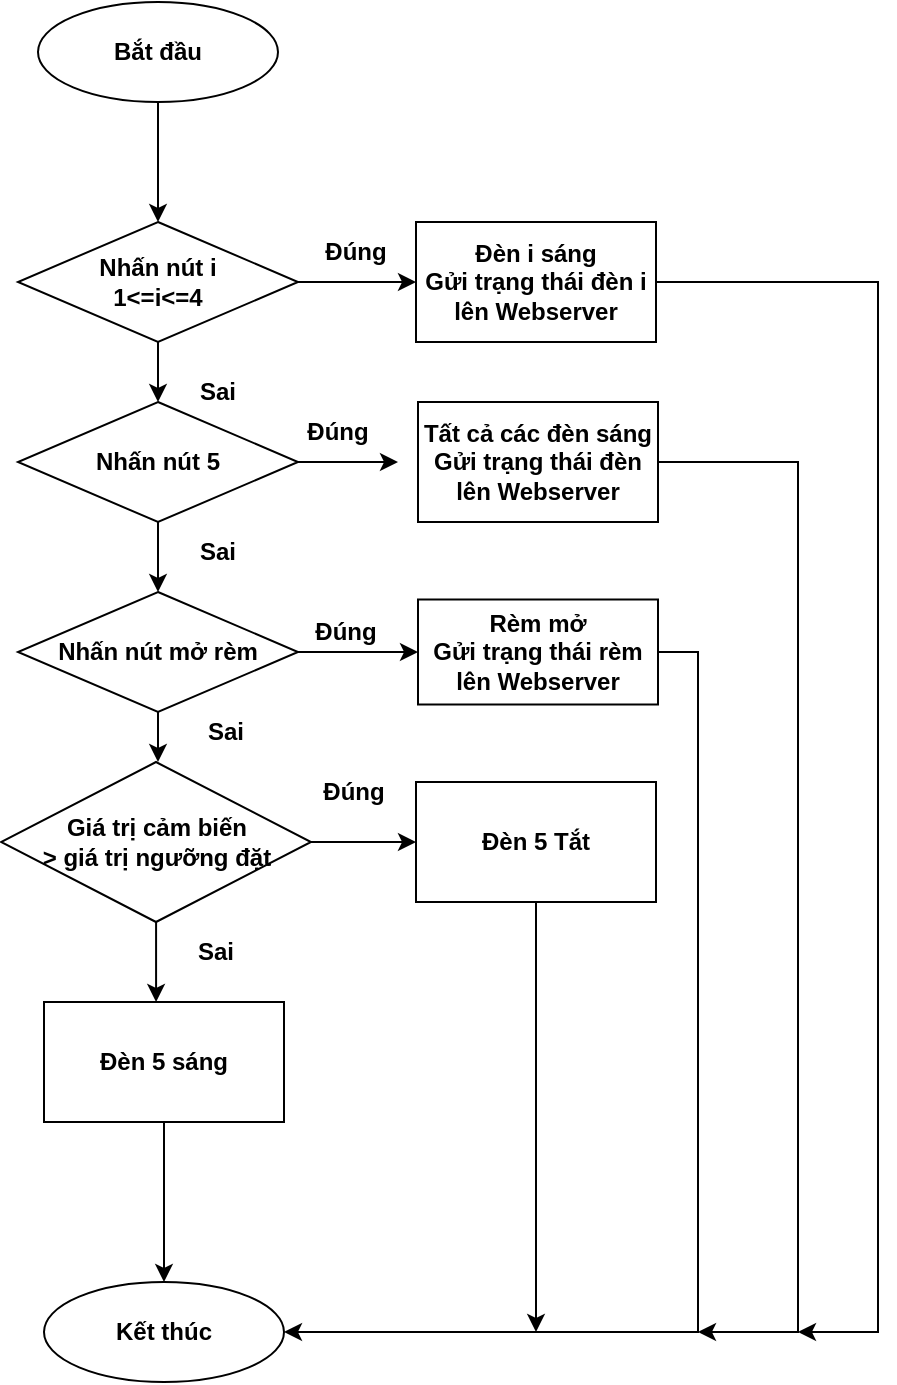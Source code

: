 <mxfile version="18.1.3" type="device"><diagram id="bPReYsQmzB6Wt8jiYlOD" name="Page-1"><mxGraphModel dx="813" dy="500" grid="1" gridSize="5" guides="1" tooltips="1" connect="1" arrows="1" fold="1" page="1" pageScale="1" pageWidth="850" pageHeight="1100" math="0" shadow="0"><root><mxCell id="0"/><mxCell id="1" parent="0"/><mxCell id="uHzO3GgquCQZdtv9hFBB-20" style="edgeStyle=orthogonalEdgeStyle;rounded=0;orthogonalLoop=1;jettySize=auto;html=1;entryX=0.5;entryY=0;entryDx=0;entryDy=0;fontStyle=1" parent="1" source="uHzO3GgquCQZdtv9hFBB-1" target="uHzO3GgquCQZdtv9hFBB-4" edge="1"><mxGeometry relative="1" as="geometry"/></mxCell><mxCell id="uHzO3GgquCQZdtv9hFBB-1" value="Bắt đầu" style="ellipse;whiteSpace=wrap;html=1;fontStyle=1" parent="1" vertex="1"><mxGeometry x="300" y="250" width="120" height="50" as="geometry"/></mxCell><mxCell id="uHzO3GgquCQZdtv9hFBB-16" style="edgeStyle=orthogonalEdgeStyle;rounded=0;orthogonalLoop=1;jettySize=auto;html=1;entryX=0;entryY=0.5;entryDx=0;entryDy=0;fontStyle=1" parent="1" source="uHzO3GgquCQZdtv9hFBB-4" target="uHzO3GgquCQZdtv9hFBB-8" edge="1"><mxGeometry relative="1" as="geometry"/></mxCell><mxCell id="uHzO3GgquCQZdtv9hFBB-22" style="edgeStyle=orthogonalEdgeStyle;rounded=0;orthogonalLoop=1;jettySize=auto;html=1;entryX=0.5;entryY=0;entryDx=0;entryDy=0;fontStyle=1" parent="1" source="uHzO3GgquCQZdtv9hFBB-4" target="uHzO3GgquCQZdtv9hFBB-11" edge="1"><mxGeometry relative="1" as="geometry"/></mxCell><mxCell id="uHzO3GgquCQZdtv9hFBB-4" value="Nhấn nút i&lt;br&gt;1&amp;lt;=i&amp;lt;=4" style="rhombus;whiteSpace=wrap;html=1;fontStyle=1" parent="1" vertex="1"><mxGeometry x="290" y="360" width="140" height="60" as="geometry"/></mxCell><mxCell id="8VAikANOaqtqne05LgCt-5" style="edgeStyle=orthogonalEdgeStyle;rounded=0;orthogonalLoop=1;jettySize=auto;html=1;" parent="1" source="uHzO3GgquCQZdtv9hFBB-8" edge="1"><mxGeometry relative="1" as="geometry"><mxPoint x="680" y="915" as="targetPoint"/><Array as="points"><mxPoint x="720" y="390"/><mxPoint x="720" y="915"/></Array></mxGeometry></mxCell><mxCell id="uHzO3GgquCQZdtv9hFBB-8" value="Đèn i sáng&lt;br&gt;Gửi trạng thái đèn i lên Webserver" style="rounded=0;whiteSpace=wrap;html=1;fontStyle=1" parent="1" vertex="1"><mxGeometry x="489" y="360" width="120" height="60" as="geometry"/></mxCell><mxCell id="uHzO3GgquCQZdtv9hFBB-10" style="edgeStyle=orthogonalEdgeStyle;rounded=0;orthogonalLoop=1;jettySize=auto;html=1;fontStyle=1" parent="1" source="uHzO3GgquCQZdtv9hFBB-11" edge="1"><mxGeometry relative="1" as="geometry"><mxPoint x="480" y="480" as="targetPoint"/></mxGeometry></mxCell><mxCell id="uHzO3GgquCQZdtv9hFBB-51" style="edgeStyle=orthogonalEdgeStyle;rounded=0;orthogonalLoop=1;jettySize=auto;html=1;entryX=0.5;entryY=0;entryDx=0;entryDy=0;" parent="1" source="uHzO3GgquCQZdtv9hFBB-11" target="uHzO3GgquCQZdtv9hFBB-44" edge="1"><mxGeometry relative="1" as="geometry"><mxPoint x="360" y="540" as="targetPoint"/><Array as="points"/></mxGeometry></mxCell><mxCell id="uHzO3GgquCQZdtv9hFBB-11" value="Nhấn nút 5" style="rhombus;whiteSpace=wrap;html=1;fontStyle=1" parent="1" vertex="1"><mxGeometry x="290" y="450" width="140" height="60" as="geometry"/></mxCell><mxCell id="8VAikANOaqtqne05LgCt-4" style="edgeStyle=orthogonalEdgeStyle;rounded=0;orthogonalLoop=1;jettySize=auto;html=1;" parent="1" source="uHzO3GgquCQZdtv9hFBB-12" edge="1"><mxGeometry relative="1" as="geometry"><mxPoint x="630" y="915" as="targetPoint"/><Array as="points"><mxPoint x="680" y="480"/><mxPoint x="680" y="915"/><mxPoint x="630" y="915"/></Array></mxGeometry></mxCell><mxCell id="uHzO3GgquCQZdtv9hFBB-12" value="Tất cả các đèn sáng&lt;br&gt;Gửi trạng thái đèn lên Webserver" style="rounded=0;whiteSpace=wrap;html=1;fontStyle=1" parent="1" vertex="1"><mxGeometry x="490" y="450" width="120" height="60" as="geometry"/></mxCell><mxCell id="uHzO3GgquCQZdtv9hFBB-17" style="edgeStyle=orthogonalEdgeStyle;rounded=0;orthogonalLoop=1;jettySize=auto;html=1;entryX=0;entryY=0.5;entryDx=0;entryDy=0;fontStyle=1" parent="1" source="uHzO3GgquCQZdtv9hFBB-18" target="uHzO3GgquCQZdtv9hFBB-19" edge="1"><mxGeometry relative="1" as="geometry"/></mxCell><mxCell id="uHzO3GgquCQZdtv9hFBB-26" style="edgeStyle=orthogonalEdgeStyle;rounded=0;orthogonalLoop=1;jettySize=auto;html=1;entryX=0.467;entryY=0;entryDx=0;entryDy=0;entryPerimeter=0;fontStyle=1" parent="1" source="uHzO3GgquCQZdtv9hFBB-18" target="uHzO3GgquCQZdtv9hFBB-24" edge="1"><mxGeometry relative="1" as="geometry"/></mxCell><mxCell id="uHzO3GgquCQZdtv9hFBB-18" value="Giá trị cảm biến &lt;br&gt;&amp;gt; giá trị ngưỡng đặt" style="rhombus;whiteSpace=wrap;html=1;fontStyle=1" parent="1" vertex="1"><mxGeometry x="281.5" y="630" width="155" height="80" as="geometry"/></mxCell><mxCell id="8VAikANOaqtqne05LgCt-6" style="edgeStyle=orthogonalEdgeStyle;rounded=0;orthogonalLoop=1;jettySize=auto;html=1;" parent="1" source="uHzO3GgquCQZdtv9hFBB-19" edge="1"><mxGeometry relative="1" as="geometry"><mxPoint x="549" y="915" as="targetPoint"/></mxGeometry></mxCell><mxCell id="uHzO3GgquCQZdtv9hFBB-19" value="Đèn 5 Tắt" style="rounded=0;whiteSpace=wrap;html=1;fontStyle=1" parent="1" vertex="1"><mxGeometry x="489" y="640" width="120" height="60" as="geometry"/></mxCell><mxCell id="uHzO3GgquCQZdtv9hFBB-37" style="edgeStyle=orthogonalEdgeStyle;rounded=0;orthogonalLoop=1;jettySize=auto;html=1;fontStyle=1;entryX=0.5;entryY=0;entryDx=0;entryDy=0;" parent="1" source="uHzO3GgquCQZdtv9hFBB-24" target="uHzO3GgquCQZdtv9hFBB-38" edge="1"><mxGeometry relative="1" as="geometry"><mxPoint x="363" y="870" as="targetPoint"/></mxGeometry></mxCell><mxCell id="uHzO3GgquCQZdtv9hFBB-24" value="Đèn 5 sáng" style="rounded=0;whiteSpace=wrap;html=1;fontStyle=1" parent="1" vertex="1"><mxGeometry x="303" y="750" width="120" height="60" as="geometry"/></mxCell><mxCell id="uHzO3GgquCQZdtv9hFBB-27" value="Đúng" style="text;html=1;strokeColor=none;fillColor=none;align=center;verticalAlign=middle;whiteSpace=wrap;rounded=0;fontStyle=1" parent="1" vertex="1"><mxGeometry x="420" y="450" width="60" height="30" as="geometry"/></mxCell><mxCell id="uHzO3GgquCQZdtv9hFBB-28" value="Đúng" style="text;html=1;strokeColor=none;fillColor=none;align=center;verticalAlign=middle;whiteSpace=wrap;rounded=0;fontStyle=1" parent="1" vertex="1"><mxGeometry x="428" y="630" width="60" height="30" as="geometry"/></mxCell><mxCell id="uHzO3GgquCQZdtv9hFBB-29" value="Sai" style="text;html=1;strokeColor=none;fillColor=none;align=center;verticalAlign=middle;whiteSpace=wrap;rounded=0;fontStyle=1" parent="1" vertex="1"><mxGeometry x="359" y="710" width="60" height="30" as="geometry"/></mxCell><mxCell id="uHzO3GgquCQZdtv9hFBB-31" value="Sai" style="text;html=1;strokeColor=none;fillColor=none;align=center;verticalAlign=middle;whiteSpace=wrap;rounded=0;fontStyle=1" parent="1" vertex="1"><mxGeometry x="360" y="510" width="60" height="30" as="geometry"/></mxCell><mxCell id="uHzO3GgquCQZdtv9hFBB-32" value="Sai" style="text;html=1;strokeColor=none;fillColor=none;align=center;verticalAlign=middle;whiteSpace=wrap;rounded=0;fontStyle=1" parent="1" vertex="1"><mxGeometry x="360" y="430" width="60" height="30" as="geometry"/></mxCell><mxCell id="uHzO3GgquCQZdtv9hFBB-33" value="Đúng" style="text;html=1;strokeColor=none;fillColor=none;align=center;verticalAlign=middle;whiteSpace=wrap;rounded=0;fontStyle=1" parent="1" vertex="1"><mxGeometry x="429" y="360" width="60" height="30" as="geometry"/></mxCell><mxCell id="uHzO3GgquCQZdtv9hFBB-38" value="Kết thúc" style="ellipse;whiteSpace=wrap;html=1;fontStyle=1" parent="1" vertex="1"><mxGeometry x="303" y="890" width="120" height="50" as="geometry"/></mxCell><mxCell id="uHzO3GgquCQZdtv9hFBB-52" style="edgeStyle=orthogonalEdgeStyle;rounded=0;orthogonalLoop=1;jettySize=auto;html=1;entryX=0;entryY=0.5;entryDx=0;entryDy=0;" parent="1" source="uHzO3GgquCQZdtv9hFBB-44" target="uHzO3GgquCQZdtv9hFBB-45" edge="1"><mxGeometry relative="1" as="geometry"/></mxCell><mxCell id="uHzO3GgquCQZdtv9hFBB-55" style="edgeStyle=orthogonalEdgeStyle;rounded=0;orthogonalLoop=1;jettySize=auto;html=1;entryX=0.5;entryY=0;entryDx=0;entryDy=0;" parent="1" source="uHzO3GgquCQZdtv9hFBB-44" edge="1"><mxGeometry relative="1" as="geometry"><mxPoint x="360" y="630" as="targetPoint"/></mxGeometry></mxCell><mxCell id="uHzO3GgquCQZdtv9hFBB-44" value="Nhấn nút mở rèm" style="rhombus;whiteSpace=wrap;html=1;fontStyle=1" parent="1" vertex="1"><mxGeometry x="290" y="545" width="140" height="60" as="geometry"/></mxCell><mxCell id="8VAikANOaqtqne05LgCt-3" style="edgeStyle=orthogonalEdgeStyle;rounded=0;orthogonalLoop=1;jettySize=auto;html=1;" parent="1" source="uHzO3GgquCQZdtv9hFBB-45" edge="1" target="uHzO3GgquCQZdtv9hFBB-38"><mxGeometry relative="1" as="geometry"><mxPoint x="440" y="950" as="targetPoint"/><Array as="points"><mxPoint x="630" y="575"/><mxPoint x="630" y="915"/></Array></mxGeometry></mxCell><mxCell id="uHzO3GgquCQZdtv9hFBB-45" value="Rèm mở&lt;br&gt;Gửi trạng thái rèm lên Webserver" style="rounded=0;whiteSpace=wrap;html=1;fontStyle=1" parent="1" vertex="1"><mxGeometry x="490" y="548.75" width="120" height="52.5" as="geometry"/></mxCell><mxCell id="uHzO3GgquCQZdtv9hFBB-58" value="Đúng" style="text;html=1;strokeColor=none;fillColor=none;align=center;verticalAlign=middle;whiteSpace=wrap;rounded=0;fontStyle=1" parent="1" vertex="1"><mxGeometry x="424" y="550" width="60" height="30" as="geometry"/></mxCell><mxCell id="5mJrpeGTuFPd6tXJjC5k-1" value="Sai" style="text;html=1;strokeColor=none;fillColor=none;align=center;verticalAlign=middle;whiteSpace=wrap;rounded=0;fontStyle=1" parent="1" vertex="1"><mxGeometry x="364" y="600" width="60" height="30" as="geometry"/></mxCell></root></mxGraphModel></diagram></mxfile>